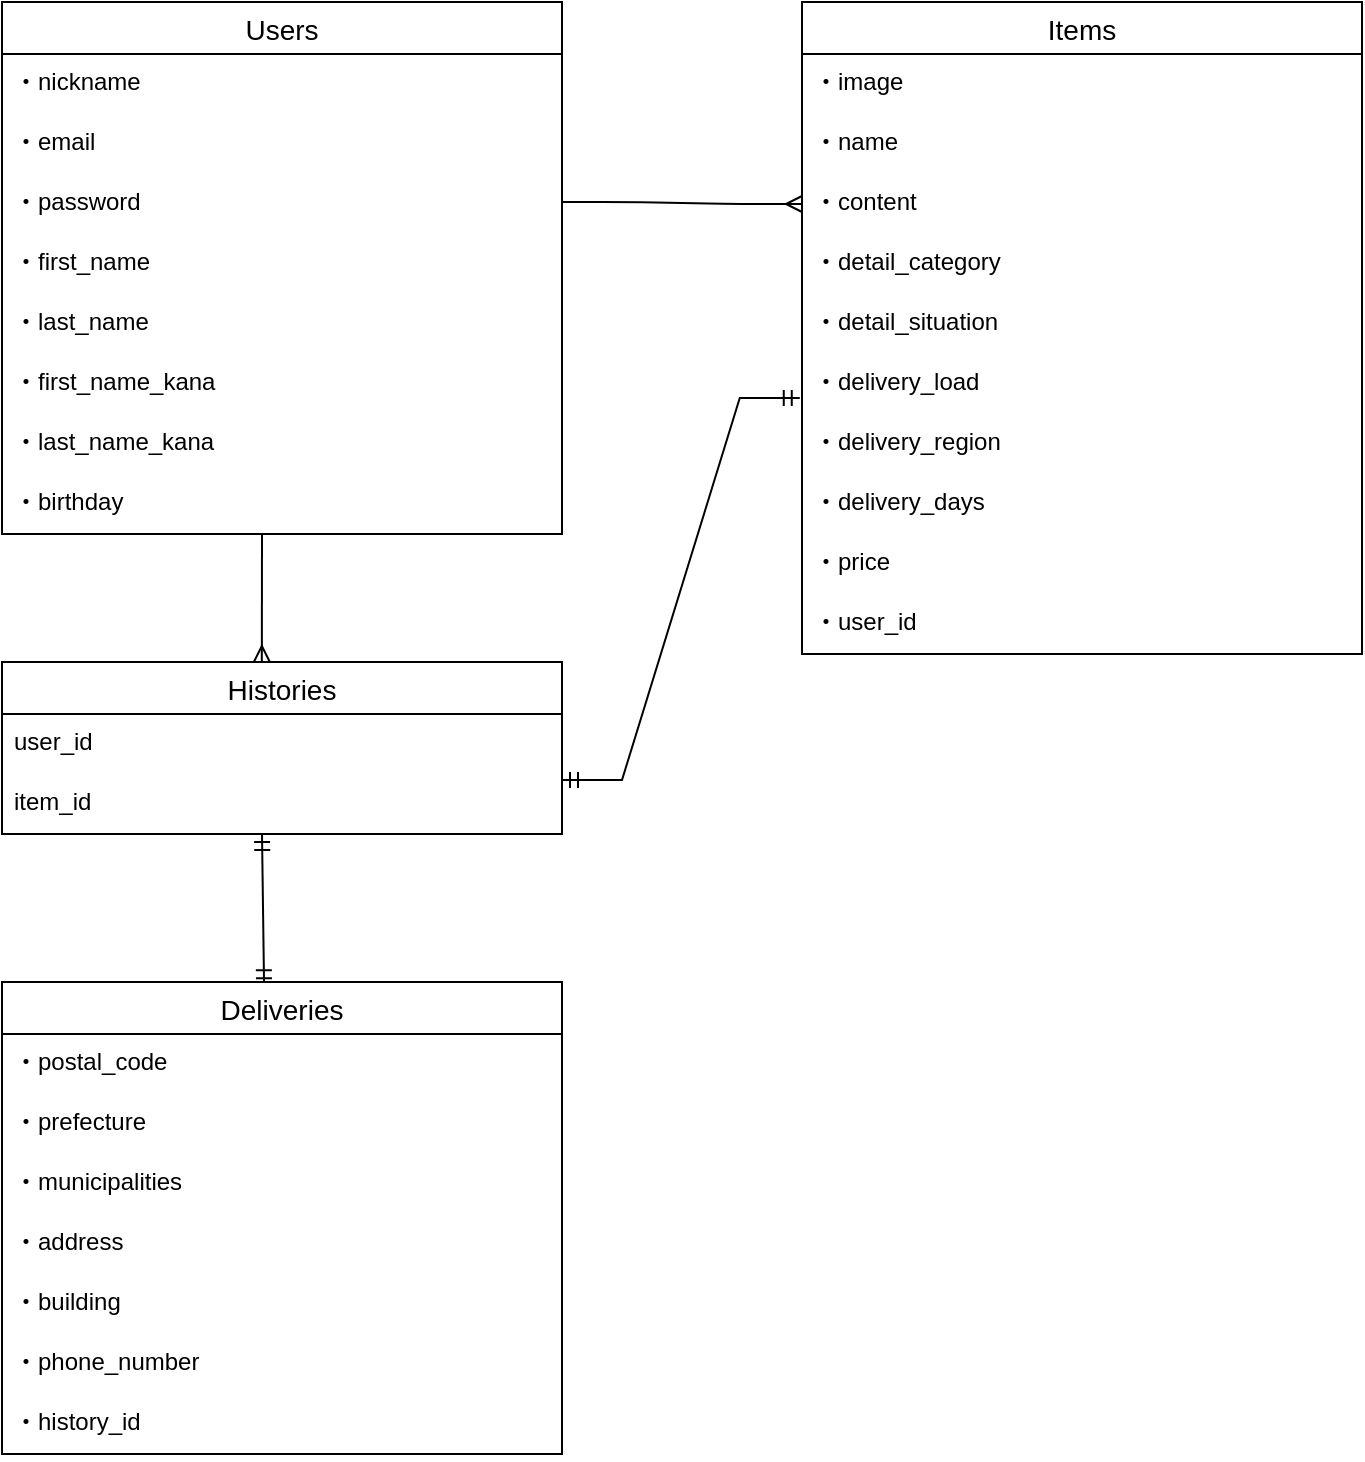 <mxfile>
    <diagram id="A_DjKKo8lo48KGKveCw2" name="ページ1">
        <mxGraphModel dx="145" dy="852" grid="1" gridSize="10" guides="1" tooltips="1" connect="1" arrows="1" fold="1" page="1" pageScale="1" pageWidth="827" pageHeight="1169" math="0" shadow="0">
            <root>
                <mxCell id="0"/>
                <mxCell id="1" parent="0"/>
                <mxCell id="2" value="Users" style="swimlane;fontStyle=0;childLayout=stackLayout;horizontal=1;startSize=26;horizontalStack=0;resizeParent=1;resizeParentMax=0;resizeLast=0;collapsible=1;marginBottom=0;align=center;fontSize=14;" vertex="1" parent="1">
                    <mxGeometry x="80" y="80" width="280" height="266" as="geometry"/>
                </mxCell>
                <mxCell id="3" value="・nickname" style="text;strokeColor=none;fillColor=none;spacingLeft=4;spacingRight=4;overflow=hidden;rotatable=0;points=[[0,0.5],[1,0.5]];portConstraint=eastwest;fontSize=12;" vertex="1" parent="2">
                    <mxGeometry y="26" width="280" height="30" as="geometry"/>
                </mxCell>
                <mxCell id="4" value="・email&#10;" style="text;strokeColor=none;fillColor=none;spacingLeft=4;spacingRight=4;overflow=hidden;rotatable=0;points=[[0,0.5],[1,0.5]];portConstraint=eastwest;fontSize=12;" vertex="1" parent="2">
                    <mxGeometry y="56" width="280" height="30" as="geometry"/>
                </mxCell>
                <mxCell id="11" value="・password" style="text;strokeColor=none;fillColor=none;spacingLeft=4;spacingRight=4;overflow=hidden;rotatable=0;points=[[0,0.5],[1,0.5]];portConstraint=eastwest;fontSize=12;" vertex="1" parent="2">
                    <mxGeometry y="86" width="280" height="30" as="geometry"/>
                </mxCell>
                <mxCell id="5" value="・first_name" style="text;strokeColor=none;fillColor=none;spacingLeft=4;spacingRight=4;overflow=hidden;rotatable=0;points=[[0,0.5],[1,0.5]];portConstraint=eastwest;fontSize=12;" vertex="1" parent="2">
                    <mxGeometry y="116" width="280" height="30" as="geometry"/>
                </mxCell>
                <mxCell id="12" value="・last_name" style="text;strokeColor=none;fillColor=none;spacingLeft=4;spacingRight=4;overflow=hidden;rotatable=0;points=[[0,0.5],[1,0.5]];portConstraint=eastwest;fontSize=12;" vertex="1" parent="2">
                    <mxGeometry y="146" width="280" height="30" as="geometry"/>
                </mxCell>
                <mxCell id="29" value="・first_name_kana" style="text;strokeColor=none;fillColor=none;spacingLeft=4;spacingRight=4;overflow=hidden;rotatable=0;points=[[0,0.5],[1,0.5]];portConstraint=eastwest;fontSize=12;" vertex="1" parent="2">
                    <mxGeometry y="176" width="280" height="30" as="geometry"/>
                </mxCell>
                <mxCell id="30" value="・last_name_kana" style="text;strokeColor=none;fillColor=none;spacingLeft=4;spacingRight=4;overflow=hidden;rotatable=0;points=[[0,0.5],[1,0.5]];portConstraint=eastwest;fontSize=12;" vertex="1" parent="2">
                    <mxGeometry y="206" width="280" height="30" as="geometry"/>
                </mxCell>
                <mxCell id="31" value="・birthday" style="text;strokeColor=none;fillColor=none;spacingLeft=4;spacingRight=4;overflow=hidden;rotatable=0;points=[[0,0.5],[1,0.5]];portConstraint=eastwest;fontSize=12;" vertex="1" parent="2">
                    <mxGeometry y="236" width="280" height="30" as="geometry"/>
                </mxCell>
                <mxCell id="13" value="Items" style="swimlane;fontStyle=0;childLayout=stackLayout;horizontal=1;startSize=26;horizontalStack=0;resizeParent=1;resizeParentMax=0;resizeLast=0;collapsible=1;marginBottom=0;align=center;fontSize=14;" vertex="1" parent="1">
                    <mxGeometry x="480" y="80" width="280" height="326" as="geometry"/>
                </mxCell>
                <mxCell id="14" value="・image" style="text;strokeColor=none;fillColor=none;spacingLeft=4;spacingRight=4;overflow=hidden;rotatable=0;points=[[0,0.5],[1,0.5]];portConstraint=eastwest;fontSize=12;" vertex="1" parent="13">
                    <mxGeometry y="26" width="280" height="30" as="geometry"/>
                </mxCell>
                <mxCell id="15" value="・name" style="text;strokeColor=none;fillColor=none;spacingLeft=4;spacingRight=4;overflow=hidden;rotatable=0;points=[[0,0.5],[1,0.5]];portConstraint=eastwest;fontSize=12;" vertex="1" parent="13">
                    <mxGeometry y="56" width="280" height="30" as="geometry"/>
                </mxCell>
                <mxCell id="18" value="・content" style="text;strokeColor=none;fillColor=none;spacingLeft=4;spacingRight=4;overflow=hidden;rotatable=0;points=[[0,0.5],[1,0.5]];portConstraint=eastwest;fontSize=12;" vertex="1" parent="13">
                    <mxGeometry y="86" width="280" height="30" as="geometry"/>
                </mxCell>
                <mxCell id="16" value="・detail_category" style="text;strokeColor=none;fillColor=none;spacingLeft=4;spacingRight=4;overflow=hidden;rotatable=0;points=[[0,0.5],[1,0.5]];portConstraint=eastwest;fontSize=12;" vertex="1" parent="13">
                    <mxGeometry y="116" width="280" height="30" as="geometry"/>
                </mxCell>
                <mxCell id="19" value="・detail_situation" style="text;strokeColor=none;fillColor=none;spacingLeft=4;spacingRight=4;overflow=hidden;rotatable=0;points=[[0,0.5],[1,0.5]];portConstraint=eastwest;fontSize=12;" vertex="1" parent="13">
                    <mxGeometry y="146" width="280" height="30" as="geometry"/>
                </mxCell>
                <mxCell id="32" value="・delivery_load" style="text;strokeColor=none;fillColor=none;spacingLeft=4;spacingRight=4;overflow=hidden;rotatable=0;points=[[0,0.5],[1,0.5]];portConstraint=eastwest;fontSize=12;" vertex="1" parent="13">
                    <mxGeometry y="176" width="280" height="30" as="geometry"/>
                </mxCell>
                <mxCell id="33" value="・delivery_region" style="text;strokeColor=none;fillColor=none;spacingLeft=4;spacingRight=4;overflow=hidden;rotatable=0;points=[[0,0.5],[1,0.5]];portConstraint=eastwest;fontSize=12;" vertex="1" parent="13">
                    <mxGeometry y="206" width="280" height="30" as="geometry"/>
                </mxCell>
                <mxCell id="34" value="・delivery_days" style="text;strokeColor=none;fillColor=none;spacingLeft=4;spacingRight=4;overflow=hidden;rotatable=0;points=[[0,0.5],[1,0.5]];portConstraint=eastwest;fontSize=12;" vertex="1" parent="13">
                    <mxGeometry y="236" width="280" height="30" as="geometry"/>
                </mxCell>
                <mxCell id="35" value="・price" style="text;strokeColor=none;fillColor=none;spacingLeft=4;spacingRight=4;overflow=hidden;rotatable=0;points=[[0,0.5],[1,0.5]];portConstraint=eastwest;fontSize=12;" vertex="1" parent="13">
                    <mxGeometry y="266" width="280" height="30" as="geometry"/>
                </mxCell>
                <mxCell id="41" value="・user_id" style="text;strokeColor=none;fillColor=none;spacingLeft=4;spacingRight=4;overflow=hidden;rotatable=0;points=[[0,0.5],[1,0.5]];portConstraint=eastwest;fontSize=12;" vertex="1" parent="13">
                    <mxGeometry y="296" width="280" height="30" as="geometry"/>
                </mxCell>
                <mxCell id="25" value="" style="edgeStyle=entityRelationEdgeStyle;fontSize=12;html=1;endArrow=ERmany;entryX=0;entryY=0.5;entryDx=0;entryDy=0;" edge="1" parent="1" target="18">
                    <mxGeometry width="100" height="100" relative="1" as="geometry">
                        <mxPoint x="360" y="180" as="sourcePoint"/>
                        <mxPoint x="460" y="80" as="targetPoint"/>
                    </mxGeometry>
                </mxCell>
                <mxCell id="36" value="Histories" style="swimlane;fontStyle=0;childLayout=stackLayout;horizontal=1;startSize=26;horizontalStack=0;resizeParent=1;resizeParentMax=0;resizeLast=0;collapsible=1;marginBottom=0;align=center;fontSize=14;" vertex="1" parent="1">
                    <mxGeometry x="80" y="410" width="280" height="86" as="geometry"/>
                </mxCell>
                <mxCell id="47" value="" style="fontSize=12;html=1;endArrow=ERmandOne;startArrow=ERmandOne;rounded=0;entryX=0.468;entryY=0.009;entryDx=0;entryDy=0;entryPerimeter=0;" edge="1" parent="36" target="43">
                    <mxGeometry width="100" height="100" relative="1" as="geometry">
                        <mxPoint x="130" y="86" as="sourcePoint"/>
                        <mxPoint x="230" y="-14" as="targetPoint"/>
                    </mxGeometry>
                </mxCell>
                <mxCell id="37" value="user_id" style="text;strokeColor=none;fillColor=none;spacingLeft=4;spacingRight=4;overflow=hidden;rotatable=0;points=[[0,0.5],[1,0.5]];portConstraint=eastwest;fontSize=12;" vertex="1" parent="36">
                    <mxGeometry y="26" width="280" height="30" as="geometry"/>
                </mxCell>
                <mxCell id="38" value="item_id" style="text;strokeColor=none;fillColor=none;spacingLeft=4;spacingRight=4;overflow=hidden;rotatable=0;points=[[0,0.5],[1,0.5]];portConstraint=eastwest;fontSize=12;" vertex="1" parent="36">
                    <mxGeometry y="56" width="280" height="30" as="geometry"/>
                </mxCell>
                <mxCell id="40" value="" style="edgeStyle=entityRelationEdgeStyle;fontSize=12;html=1;endArrow=ERmandOne;startArrow=ERmandOne;rounded=0;entryX=-0.004;entryY=0.733;entryDx=0;entryDy=0;entryPerimeter=0;exitX=1;exitY=1.1;exitDx=0;exitDy=0;exitPerimeter=0;" edge="1" parent="1" source="37" target="32">
                    <mxGeometry width="100" height="100" relative="1" as="geometry">
                        <mxPoint x="360" y="410" as="sourcePoint"/>
                        <mxPoint x="460" y="310" as="targetPoint"/>
                    </mxGeometry>
                </mxCell>
                <mxCell id="42" value="" style="fontSize=12;html=1;endArrow=ERmany;rounded=0;entryX=0.464;entryY=0;entryDx=0;entryDy=0;entryPerimeter=0;" edge="1" parent="1" target="36">
                    <mxGeometry width="100" height="100" relative="1" as="geometry">
                        <mxPoint x="210" y="346" as="sourcePoint"/>
                        <mxPoint x="270" y="386" as="targetPoint"/>
                    </mxGeometry>
                </mxCell>
                <mxCell id="43" value="Deliveries" style="swimlane;fontStyle=0;childLayout=stackLayout;horizontal=1;startSize=26;horizontalStack=0;resizeParent=1;resizeParentMax=0;resizeLast=0;collapsible=1;marginBottom=0;align=center;fontSize=14;" vertex="1" parent="1">
                    <mxGeometry x="80" y="570" width="280" height="236" as="geometry"/>
                </mxCell>
                <mxCell id="44" value="・postal_code" style="text;strokeColor=none;fillColor=none;spacingLeft=4;spacingRight=4;overflow=hidden;rotatable=0;points=[[0,0.5],[1,0.5]];portConstraint=eastwest;fontSize=12;" vertex="1" parent="43">
                    <mxGeometry y="26" width="280" height="30" as="geometry"/>
                </mxCell>
                <mxCell id="45" value="・prefecture" style="text;strokeColor=none;fillColor=none;spacingLeft=4;spacingRight=4;overflow=hidden;rotatable=0;points=[[0,0.5],[1,0.5]];portConstraint=eastwest;fontSize=12;" vertex="1" parent="43">
                    <mxGeometry y="56" width="280" height="30" as="geometry"/>
                </mxCell>
                <mxCell id="46" value="・municipalities" style="text;strokeColor=none;fillColor=none;spacingLeft=4;spacingRight=4;overflow=hidden;rotatable=0;points=[[0,0.5],[1,0.5]];portConstraint=eastwest;fontSize=12;" vertex="1" parent="43">
                    <mxGeometry y="86" width="280" height="30" as="geometry"/>
                </mxCell>
                <mxCell id="48" value="・address" style="text;strokeColor=none;fillColor=none;spacingLeft=4;spacingRight=4;overflow=hidden;rotatable=0;points=[[0,0.5],[1,0.5]];portConstraint=eastwest;fontSize=12;" vertex="1" parent="43">
                    <mxGeometry y="116" width="280" height="30" as="geometry"/>
                </mxCell>
                <mxCell id="49" value="・building" style="text;strokeColor=none;fillColor=none;spacingLeft=4;spacingRight=4;overflow=hidden;rotatable=0;points=[[0,0.5],[1,0.5]];portConstraint=eastwest;fontSize=12;" vertex="1" parent="43">
                    <mxGeometry y="146" width="280" height="30" as="geometry"/>
                </mxCell>
                <mxCell id="50" value="・phone_number" style="text;strokeColor=none;fillColor=none;spacingLeft=4;spacingRight=4;overflow=hidden;rotatable=0;points=[[0,0.5],[1,0.5]];portConstraint=eastwest;fontSize=12;" vertex="1" parent="43">
                    <mxGeometry y="176" width="280" height="30" as="geometry"/>
                </mxCell>
                <mxCell id="51" value="・history_id" style="text;strokeColor=none;fillColor=none;spacingLeft=4;spacingRight=4;overflow=hidden;rotatable=0;points=[[0,0.5],[1,0.5]];portConstraint=eastwest;fontSize=12;" vertex="1" parent="43">
                    <mxGeometry y="206" width="280" height="30" as="geometry"/>
                </mxCell>
            </root>
        </mxGraphModel>
    </diagram>
</mxfile>